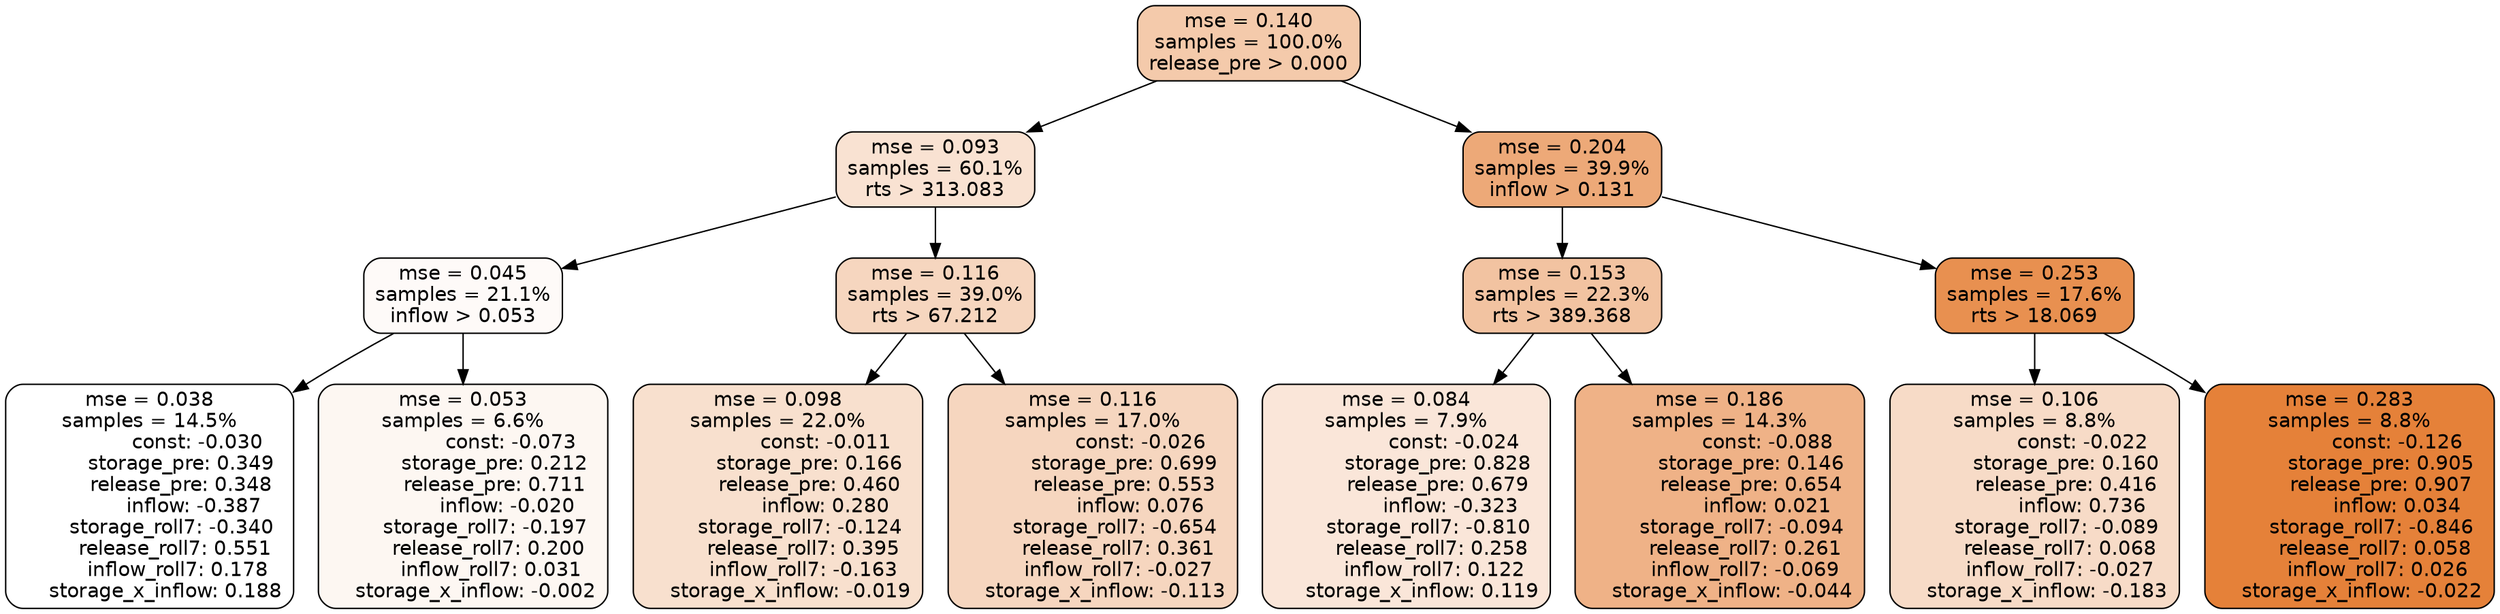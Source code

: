 digraph tree {
node [shape=rectangle, style="filled, rounded", color="black", fontname=helvetica] ;
edge [fontname=helvetica] ;
	"0" [label="mse = 0.140
samples = 100.0%
release_pre > 0.000", fillcolor="#f4caab"]
	"1" [label="mse = 0.093
samples = 60.1%
rts > 313.083", fillcolor="#f9e2d2"]
	"8" [label="mse = 0.204
samples = 39.9%
inflow > 0.131", fillcolor="#eda978"]
	"5" [label="mse = 0.045
samples = 21.1%
inflow > 0.053", fillcolor="#fefaf8"]
	"2" [label="mse = 0.116
samples = 39.0%
rts > 67.212", fillcolor="#f6d6bf"]
	"9" [label="mse = 0.153
samples = 22.3%
rts > 389.368", fillcolor="#f2c3a1"]
	"12" [label="mse = 0.253
samples = 17.6%
rts > 18.069", fillcolor="#e89050"]
	"6" [label="mse = 0.038
samples = 14.5%
               const: -0.030
          storage_pre: 0.349
          release_pre: 0.348
              inflow: -0.387
       storage_roll7: -0.340
        release_roll7: 0.551
         inflow_roll7: 0.178
     storage_x_inflow: 0.188", fillcolor="#ffffff"]
	"7" [label="mse = 0.053
samples = 6.6%
               const: -0.073
          storage_pre: 0.212
          release_pre: 0.711
              inflow: -0.020
       storage_roll7: -0.197
        release_roll7: 0.200
         inflow_roll7: 0.031
    storage_x_inflow: -0.002", fillcolor="#fdf7f2"]
	"3" [label="mse = 0.098
samples = 22.0%
               const: -0.011
          storage_pre: 0.166
          release_pre: 0.460
               inflow: 0.280
       storage_roll7: -0.124
        release_roll7: 0.395
        inflow_roll7: -0.163
    storage_x_inflow: -0.019", fillcolor="#f8e0ce"]
	"4" [label="mse = 0.116
samples = 17.0%
               const: -0.026
          storage_pre: 0.699
          release_pre: 0.553
               inflow: 0.076
       storage_roll7: -0.654
        release_roll7: 0.361
        inflow_roll7: -0.027
    storage_x_inflow: -0.113", fillcolor="#f6d6bf"]
	"11" [label="mse = 0.084
samples = 7.9%
               const: -0.024
          storage_pre: 0.828
          release_pre: 0.679
              inflow: -0.323
       storage_roll7: -0.810
        release_roll7: 0.258
         inflow_roll7: 0.122
     storage_x_inflow: 0.119", fillcolor="#fae6d9"]
	"10" [label="mse = 0.186
samples = 14.3%
               const: -0.088
          storage_pre: 0.146
          release_pre: 0.654
               inflow: 0.021
       storage_roll7: -0.094
        release_roll7: 0.261
        inflow_roll7: -0.069
    storage_x_inflow: -0.044", fillcolor="#efb287"]
	"13" [label="mse = 0.106
samples = 8.8%
               const: -0.022
          storage_pre: 0.160
          release_pre: 0.416
               inflow: 0.736
       storage_roll7: -0.089
        release_roll7: 0.068
        inflow_roll7: -0.027
    storage_x_inflow: -0.183", fillcolor="#f7dbc7"]
	"14" [label="mse = 0.283
samples = 8.8%
               const: -0.126
          storage_pre: 0.905
          release_pre: 0.907
               inflow: 0.034
       storage_roll7: -0.846
        release_roll7: 0.058
         inflow_roll7: 0.026
    storage_x_inflow: -0.022", fillcolor="#e58139"]

	"0" -> "1"
	"0" -> "8"
	"1" -> "2"
	"1" -> "5"
	"8" -> "9"
	"8" -> "12"
	"5" -> "6"
	"5" -> "7"
	"2" -> "3"
	"2" -> "4"
	"9" -> "10"
	"9" -> "11"
	"12" -> "13"
	"12" -> "14"
}